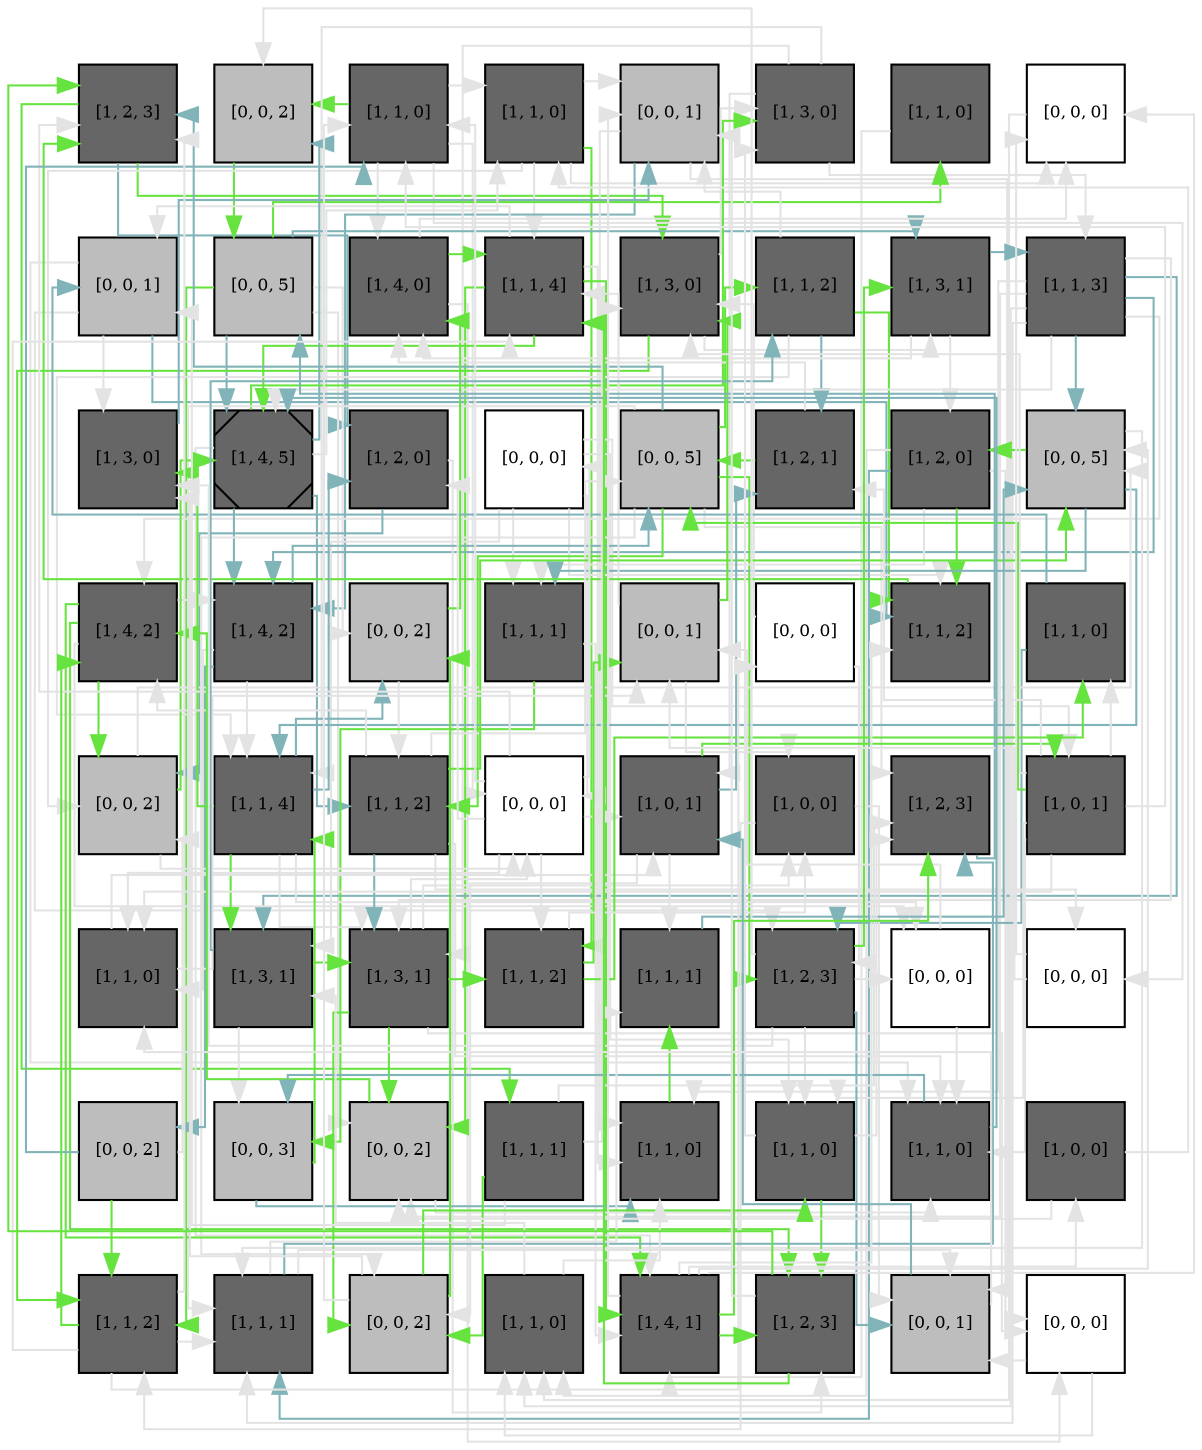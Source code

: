 digraph layout  {
rankdir=TB;
splines=ortho;
node [fixedsize=false, style=filled, width="0.6"];
edge [constraint=false];
0 [fillcolor="#666666", fontsize=8, label="[1, 2, 3]", shape=square, tooltip="name:  IkB ,\nin_degree: 5,\nout_degree: 3"];
1 [fillcolor="#bdbdbd", fontsize=8, label="[0, 0, 2]", shape=square, tooltip="name: None,\nin_degree: 3,\nout_degree: 1"];
2 [fillcolor="#666666", fontsize=8, label="[1, 1, 0]", shape=square, tooltip="name:  TRAF ,\nin_degree: 4,\nout_degree: 5"];
3 [fillcolor="#666666", fontsize=8, label="[1, 1, 0]", shape=square, tooltip="name:  FADD ,\nin_degree: 3,\nout_degree: 5"];
4 [fillcolor="#bdbdbd", fontsize=8, label="[0, 0, 1]", shape=square, tooltip="name: None,\nin_degree: 5,\nout_degree: 3"];
5 [fillcolor="#666666", fontsize=8, label="[1, 3, 0]", shape=square, tooltip="name:  Cas7 ,\nin_degree: 3,\nout_degree: 4"];
6 [fillcolor="#666666", fontsize=8, label="[1, 1, 0]", shape=square, tooltip="name:  Cas3_dummy ,\nin_degree: 1,\nout_degree: 1"];
7 [fillcolor="#FFFFFF", fontsize=8, label="[0, 0, 0]", shape=square, tooltip="name: None,\nin_degree: 4,\nout_degree: 1"];
8 [fillcolor="#bdbdbd", fontsize=8, label="[0, 0, 1]", shape=square, tooltip="name: None,\nin_degree: 3,\nout_degree: 4"];
9 [fillcolor="#bdbdbd", fontsize=8, label="[0, 0, 5]", shape=square, tooltip="name: None,\nin_degree: 2,\nout_degree: 6"];
10 [fillcolor="#666666", fontsize=8, label="[1, 4, 0]", shape=square, tooltip="name:  BID ,\nin_degree: 4,\nout_degree: 3"];
11 [fillcolor="#666666", fontsize=8, label="[1, 1, 4]", shape=square, tooltip="name:  TRADD ,\nin_degree: 5,\nout_degree: 5"];
12 [fillcolor="#666666", fontsize=8, label="[1, 3, 0]", shape=square, tooltip="name:  Cas8 ,\nin_degree: 5,\nout_degree: 3"];
13 [fillcolor="#666666", fontsize=8, label="[1, 1, 2]", shape=square, tooltip="name:  GFR ,\nin_degree: 2,\nout_degree: 4"];
14 [fillcolor="#666666", fontsize=8, label="[1, 3, 1]", shape=square, tooltip="name:  p53 ,\nin_degree: 3,\nout_degree: 3"];
15 [fillcolor="#666666", fontsize=8, label="[1, 1, 3]", shape=square, tooltip="name:  Apaf1 ,\nin_degree: 2,\nout_degree: 10"];
16 [fillcolor="#666666", fontsize=8, label="[1, 3, 0]", shape=square, tooltip="name:  IKK ,\nin_degree: 4,\nout_degree: 1"];
17 [fillcolor="#666666", fontsize=8, label="[1, 4, 5]", shape=Msquare, tooltip="name:  IAP ,\nin_degree: 5,\nout_degree: 6"];
18 [fillcolor="#666666", fontsize=8, label="[1, 2, 0]", shape=square, tooltip="name:  BAD ,\nin_degree: 3,\nout_degree: 2"];
19 [fillcolor="#FFFFFF", fontsize=8, label="[0, 0, 0]", shape=square, tooltip="name: None,\nin_degree: 1,\nout_degree: 6"];
20 [fillcolor="#bdbdbd", fontsize=8, label="[0, 0, 5]", shape=square, tooltip="name: None,\nin_degree: 4,\nout_degree: 7"];
21 [fillcolor="#666666", fontsize=8, label="[1, 2, 1]", shape=square, tooltip="name:  Mdm2 ,\nin_degree: 3,\nout_degree: 2"];
22 [fillcolor="#666666", fontsize=8, label="[1, 2, 0]", shape=square, tooltip="name:  Cas6 ,\nin_degree: 2,\nout_degree: 5"];
23 [fillcolor="#bdbdbd", fontsize=8, label="[0, 0, 5]", shape=square, tooltip="name: None,\nin_degree: 5,\nout_degree: 4"];
24 [fillcolor="#666666", fontsize=8, label="[1, 4, 2]", shape=square, tooltip="name:  APC ,\nin_degree: 4,\nout_degree: 5"];
25 [fillcolor="#666666", fontsize=8, label="[1, 4, 2]", shape=square, tooltip="name:  Cas9 ,\nin_degree: 4,\nout_degree: 4"];
26 [fillcolor="#bdbdbd", fontsize=8, label="[0, 0, 2]", shape=square, tooltip="name: None,\nin_degree: 3,\nout_degree: 2"];
27 [fillcolor="#666666", fontsize=8, label="[1, 1, 1]", shape=square, tooltip="name:  NIK ,\nin_degree: 3,\nout_degree: 2"];
28 [fillcolor="#bdbdbd", fontsize=8, label="[0, 0, 1]", shape=square, tooltip="name: None,\nin_degree: 4,\nout_degree: 3"];
29 [fillcolor="#FFFFFF", fontsize=8, label="[0, 0, 0]", shape=square, tooltip="name: None,\nin_degree: 1,\nout_degree: 2"];
30 [fillcolor="#666666", fontsize=8, label="[1, 1, 2]", shape=square, tooltip="name:  TNFR2 ,\nin_degree: 5,\nout_degree: 1"];
31 [fillcolor="#666666", fontsize=8, label="[1, 1, 0]", shape=square, tooltip="name:  AKT ,\nin_degree: 2,\nout_degree: 2"];
32 [fillcolor="#bdbdbd", fontsize=8, label="[0, 0, 2]", shape=square, tooltip="name: None,\nin_degree: 4,\nout_degree: 3"];
33 [fillcolor="#666666", fontsize=8, label="[1, 1, 4]", shape=square, tooltip="name:  PI3K ,\nin_degree: 5,\nout_degree: 6"];
34 [fillcolor="#666666", fontsize=8, label="[1, 1, 2]", shape=square, tooltip="name:  PIP2 ,\nin_degree: 3,\nout_degree: 6"];
35 [fillcolor="#FFFFFF", fontsize=8, label="[0, 0, 0]", shape=square, tooltip="name: None,\nin_degree: 4,\nout_degree: 7"];
36 [fillcolor="#666666", fontsize=8, label="[1, 0, 1]", shape=square, tooltip="name:  GF ,\nin_degree: 4,\nout_degree: 4"];
37 [fillcolor="#666666", fontsize=8, label="[1, 0, 0]", shape=square, tooltip="name: GF,\nin_degree: 3,\nout_degree: 2"];
38 [fillcolor="#666666", fontsize=8, label="[1, 2, 3]", shape=square, tooltip="name:  DNADamageEvent ,\nin_degree: 5,\nout_degree: 1"];
39 [fillcolor="#666666", fontsize=8, label="[1, 0, 1]", shape=square, tooltip="name:  TNF ,\nin_degree: 2,\nout_degree: 8"];
40 [fillcolor="#666666", fontsize=8, label="[1, 1, 0]", shape=square, tooltip="name:  TNFR1 ,\nin_degree: 4,\nout_degree: 2"];
41 [fillcolor="#666666", fontsize=8, label="[1, 3, 1]", shape=square, tooltip="name:  PIP3 ,\nin_degree: 4,\nout_degree: 3"];
42 [fillcolor="#666666", fontsize=8, label="[1, 3, 1]", shape=square, tooltip="name:  BclX ,\nin_degree: 5,\nout_degree: 6"];
43 [fillcolor="#666666", fontsize=8, label="[1, 1, 2]", shape=square, tooltip="name:  cFLIP ,\nin_degree: 3,\nout_degree: 3"];
44 [fillcolor="#666666", fontsize=8, label="[1, 1, 1]", shape=square, tooltip="name:  RIP ,\nin_degree: 3,\nout_degree: 1"];
45 [fillcolor="#666666", fontsize=8, label="[1, 2, 3]", shape=square, tooltip="name:  JNKK ,\nin_degree: 4,\nout_degree: 6"];
46 [fillcolor="#FFFFFF", fontsize=8, label="[0, 0, 0]", shape=square, tooltip="name: None,\nin_degree: 3,\nout_degree: 2"];
47 [fillcolor="#FFFFFF", fontsize=8, label="[0, 0, 0]", shape=square, tooltip="name: None,\nin_degree: 2,\nout_degree: 2"];
48 [fillcolor="#bdbdbd", fontsize=8, label="[0, 0, 2]", shape=square, tooltip="name: None,\nin_degree: 1,\nout_degree: 3"];
49 [fillcolor="#bdbdbd", fontsize=8, label="[0, 0, 3]", shape=square, tooltip="name: None,\nin_degree: 3,\nout_degree: 2"];
50 [fillcolor="#bdbdbd", fontsize=8, label="[0, 0, 2]", shape=square, tooltip="name: None,\nin_degree: 5,\nout_degree: 2"];
51 [fillcolor="#666666", fontsize=8, label="[1, 1, 1]", shape=square, tooltip="name:  A20 ,\nin_degree: 1,\nout_degree: 4"];
52 [fillcolor="#666666", fontsize=8, label="[1, 1, 0]", shape=square, tooltip="name:  TRAF2 ,\nin_degree: 5,\nout_degree: 1"];
53 [fillcolor="#666666", fontsize=8, label="[1, 1, 0]", shape=square, tooltip="name:  NFkB ,\nin_degree: 4,\nout_degree: 3"];
54 [fillcolor="#666666", fontsize=8, label="[1, 1, 0]", shape=square, tooltip="name:  JNK ,\nin_degree: 5,\nout_degree: 2"];
55 [fillcolor="#666666", fontsize=8, label="[1, 0, 0]", shape=square, tooltip="name: TNF,\nin_degree: 1,\nout_degree: 2"];
56 [fillcolor="#666666", fontsize=8, label="[1, 1, 2]", shape=square, tooltip="name:  MEKK1 ,\nin_degree: 4,\nout_degree: 5"];
57 [fillcolor="#666666", fontsize=8, label="[1, 1, 1]", shape=square, tooltip="name:  Cas12 ,\nin_degree: 5,\nout_degree: 3"];
58 [fillcolor="#bdbdbd", fontsize=8, label="[0, 0, 2]", shape=square, tooltip="name: None,\nin_degree: 4,\nout_degree: 4"];
59 [fillcolor="#666666", fontsize=8, label="[1, 1, 0]", shape=square, tooltip="name:  PTEN ,\nin_degree: 4,\nout_degree: 2"];
60 [fillcolor="#666666", fontsize=8, label="[1, 4, 1]", shape=square, tooltip="name:  Cas3 ,\nin_degree: 5,\nout_degree: 7"];
61 [fillcolor="#666666", fontsize=8, label="[1, 2, 3]", shape=square, tooltip="name:  Mito ,\nin_degree: 4,\nout_degree: 3"];
62 [fillcolor="#bdbdbd", fontsize=8, label="[0, 0, 1]", shape=square, tooltip="name: None,\nin_degree: 5,\nout_degree: 2"];
63 [fillcolor="#FFFFFF", fontsize=8, label="[0, 0, 0]", shape=square, tooltip="name: None,\nin_degree: 3,\nout_degree: 2"];
0 -> 12  [color="#67E33F", style="penwidth(0.1)", tooltip="22( Cas6 ) to 12( Cas8 )", weight=1];
0 -> 51  [color="#67E33F", style="penwidth(0.1)", tooltip="0( IkB ) to 53( NFkB )", weight=1];
0 -> 18  [color="#81B4B9", style="penwidth(0.1)", tooltip="31( AKT ) to 18( BAD )", weight=1];
1 -> 9  [color="#67E33F", style="penwidth(0.1)", tooltip="2( TRAF ) to 56( MEKK1 )", weight=1];
2 -> 1  [color="#67E33F", style="penwidth(0.1)", tooltip="2( TRAF ) to 56( MEKK1 )", weight=1];
2 -> 3  [color=grey89, style="penwidth(0.1)", tooltip=" ", weight=1];
2 -> 10  [color=grey89, style="penwidth(0.1)", tooltip=" ", weight=1];
2 -> 47  [color=grey89, style="penwidth(0.1)", tooltip=" ", weight=1];
2 -> 35  [color=grey89, style="penwidth(0.1)", tooltip=" ", weight=1];
3 -> 4  [color=grey89, style="penwidth(0.1)", tooltip=" ", weight=1];
3 -> 11  [color=grey89, style="penwidth(0.1)", tooltip=" ", weight=1];
3 -> 32  [color=grey89, style="penwidth(0.1)", tooltip=" ", weight=1];
3 -> 43  [color="#67E33F", style="penwidth(0.1)", tooltip="3( FADD ) to 12( Cas8 )", weight=1];
3 -> 7  [color=grey89, style="penwidth(0.1)", tooltip=" ", weight=1];
4 -> 62  [color=grey89, style="penwidth(0.1)", tooltip=" ", weight=1];
4 -> 52  [color=grey89, style="penwidth(0.1)", tooltip=" ", weight=1];
4 -> 25  [color="#81B4B9", style="penwidth(0.1)", tooltip="16( IKK ) to 0( IkB )", weight=1];
5 -> 15  [color=grey89, style="penwidth(0.1)", tooltip=" ", weight=1];
5 -> 42  [color=grey89, style="penwidth(0.1)", tooltip=" ", weight=1];
5 -> 36  [color=grey89, style="penwidth(0.1)", tooltip=" ", weight=1];
5 -> 33  [color=grey89, style="penwidth(0.1)", tooltip=" ", weight=1];
6 -> 60  [color=grey89, style="penwidth(0.1)", tooltip=" ", weight=1];
7 -> 59  [color=grey89, style="penwidth(0.1)", tooltip=" ", weight=1];
8 -> 16  [color=grey89, style="penwidth(0.1)", tooltip=" ", weight=1];
8 -> 30  [color="#81B4B9", style="penwidth(0.1)", tooltip="31( AKT ) to 18( BAD )", weight=1];
8 -> 45  [color=grey89, style="penwidth(0.1)", tooltip=" ", weight=1];
8 -> 54  [color=grey89, style="penwidth(0.1)", tooltip=" ", weight=1];
9 -> 17  [color="#81B4B9", style="penwidth(0.1)", tooltip="57( Cas12 ) to 25( Cas9 )", weight=1];
9 -> 56  [color="#67E33F", style="penwidth(0.1)", tooltip="2( TRAF ) to 56( MEKK1 )", weight=1];
9 -> 26  [color=grey89, style="penwidth(0.1)", tooltip=" ", weight=1];
9 -> 50  [color=grey89, style="penwidth(0.1)", tooltip=" ", weight=1];
9 -> 14  [color="#81B4B9", style="penwidth(0.1)", tooltip="54( JNK ) to 14( p53 )", weight=1];
9 -> 6  [color="#67E33F", style="penwidth(0.1)", tooltip="60( Cas3 ) to 6( Cas3_dummy )", weight=1];
10 -> 11  [color="#67E33F", style="penwidth(0.1)", tooltip="10( BID ) to 61( Mito )", weight=1];
10 -> 63  [color=grey89, style="penwidth(0.1)", tooltip=" ", weight=1];
10 -> 7  [color=grey89, style="penwidth(0.1)", tooltip=" ", weight=1];
11 -> 8  [color=grey89, style="penwidth(0.1)", tooltip=" ", weight=1];
11 -> 60  [color="#67E33F", style="penwidth(0.1)", tooltip="10( BID ) to 61( Mito )", weight=1];
11 -> 50  [color="#67E33F", style="penwidth(0.1)", tooltip="61( Mito ) to 24( APC )", weight=1];
11 -> 52  [color=grey89, style="penwidth(0.1)", tooltip=" ", weight=1];
11 -> 17  [color="#67E33F", style="penwidth(0.1)", tooltip="60( Cas3 ) to 17( IAP )", weight=1];
12 -> 14  [color=grey89, style="penwidth(0.1)", tooltip=" ", weight=1];
12 -> 56  [color="#67E33F", style="penwidth(0.1)", tooltip="12( Cas8 ) to 60( Cas3 )", weight=1];
12 -> 5  [color=grey89, style="penwidth(0.1)", tooltip=" ", weight=1];
13 -> 21  [color="#81B4B9", style="penwidth(0.1)", tooltip="14( p53 ) to 21( Mdm2 )", weight=1];
13 -> 33  [color=grey89, style="penwidth(0.1)", tooltip=" ", weight=1];
13 -> 30  [color="#67E33F", style="penwidth(0.1)", tooltip="39( TNF ) to 30( TNFR2 )", weight=1];
13 -> 4  [color=grey89, style="penwidth(0.1)", tooltip=" ", weight=1];
14 -> 15  [color="#81B4B9", style="penwidth(0.1)", tooltip="14( p53 ) to 21( Mdm2 )", weight=1];
14 -> 22  [color=grey89, style="penwidth(0.1)", tooltip=" ", weight=1];
14 -> 10  [color=grey89, style="penwidth(0.1)", tooltip=" ", weight=1];
15 -> 23  [color="#81B4B9", style="penwidth(0.1)", tooltip="14( p53 ) to 18( BAD )", weight=1];
15 -> 42  [color=grey89, style="penwidth(0.1)", tooltip=" ", weight=1];
15 -> 25  [color="#81B4B9", style="penwidth(0.1)", tooltip="31( AKT ) to 25( Cas9 )", weight=1];
15 -> 41  [color="#81B4B9", style="penwidth(0.1)", tooltip="14( p53 ) to 21( Mdm2 )", weight=1];
15 -> 24  [color=grey89, style="penwidth(0.1)", tooltip=" ", weight=1];
15 -> 17  [color=grey89, style="penwidth(0.1)", tooltip=" ", weight=1];
15 -> 50  [color=grey89, style="penwidth(0.1)", tooltip=" ", weight=1];
15 -> 59  [color=grey89, style="penwidth(0.1)", tooltip=" ", weight=1];
15 -> 52  [color=grey89, style="penwidth(0.1)", tooltip=" ", weight=1];
15 -> 57  [color=grey89, style="penwidth(0.1)", tooltip=" ", weight=1];
16 -> 4  [color="#81B4B9", style="penwidth(0.1)", tooltip="16( IKK ) to 0( IkB )", weight=1];
17 -> 25  [color="#81B4B9", style="penwidth(0.1)", tooltip="57( Cas12 ) to 25( Cas9 )", weight=1];
17 -> 34  [color="#81B4B9", style="penwidth(0.1)", tooltip="18( BAD ) to 42( BclX )", weight=1];
17 -> 60  [color=grey89, style="penwidth(0.1)", tooltip=" ", weight=1];
17 -> 3  [color=grey89, style="penwidth(0.1)", tooltip=" ", weight=1];
17 -> 5  [color="#67E33F", style="penwidth(0.1)", tooltip="24( APC ) to 5( Cas7 )", weight=1];
17 -> 1  [color="#81B4B9", style="penwidth(0.1)", tooltip="54( JNK ) to 14( p53 )", weight=1];
18 -> 61  [color=grey89, style="penwidth(0.1)", tooltip=" ", weight=1];
18 -> 32  [color="#81B4B9", style="penwidth(0.1)", tooltip="18( BAD ) to 42( BclX )", weight=1];
19 -> 27  [color=grey89, style="penwidth(0.1)", tooltip=" ", weight=1];
19 -> 41  [color=grey89, style="penwidth(0.1)", tooltip=" ", weight=1];
19 -> 35  [color=grey89, style="penwidth(0.1)", tooltip=" ", weight=1];
19 -> 30  [color=grey89, style="penwidth(0.1)", tooltip=" ", weight=1];
19 -> 53  [color=grey89, style="penwidth(0.1)", tooltip=" ", weight=1];
19 -> 39  [color=grey89, style="penwidth(0.1)", tooltip=" ", weight=1];
20 -> 13  [color="#67E33F", style="penwidth(0.1)", tooltip="36( GF ) to 13( GFR )", weight=1];
20 -> 45  [color="#67E33F", style="penwidth(0.1)", tooltip="21( Mdm2 ) to 14( p53 )", weight=1];
20 -> 34  [color="#67E33F", style="penwidth(0.1)", tooltip="13( GFR ) to 34( PIP2 )", weight=1];
20 -> 0  [color="#81B4B9", style="penwidth(0.1)", tooltip="16( IKK ) to 0( IkB )", weight=1];
20 -> 58  [color=grey89, style="penwidth(0.1)", tooltip=" ", weight=1];
20 -> 38  [color=grey89, style="penwidth(0.1)", tooltip=" ", weight=1];
20 -> 57  [color=grey89, style="penwidth(0.1)", tooltip=" ", weight=1];
21 -> 10  [color=grey89, style="penwidth(0.1)", tooltip=" ", weight=1];
21 -> 20  [color="#67E33F", style="penwidth(0.1)", tooltip="21( Mdm2 ) to 14( p53 )", weight=1];
22 -> 30  [color="#67E33F", style="penwidth(0.1)", tooltip="22( Cas6 ) to 12( Cas8 )", weight=1];
22 -> 59  [color=grey89, style="penwidth(0.1)", tooltip=" ", weight=1];
22 -> 27  [color=grey89, style="penwidth(0.1)", tooltip=" ", weight=1];
22 -> 57  [color="#81B4B9", style="penwidth(0.1)", tooltip="22( Cas6 ) to 17( IAP )", weight=1];
22 -> 63  [color=grey89, style="penwidth(0.1)", tooltip=" ", weight=1];
23 -> 27  [color="#81B4B9", style="penwidth(0.1)", tooltip="44( RIP ) to 52( TRAF2 )", weight=1];
23 -> 57  [color=grey89, style="penwidth(0.1)", tooltip=" ", weight=1];
23 -> 22  [color="#67E33F", style="penwidth(0.1)", tooltip="17( IAP ) to 22( Cas6 )", weight=1];
23 -> 33  [color="#81B4B9", style="penwidth(0.1)", tooltip="14( p53 ) to 18( BAD )", weight=1];
24 -> 25  [color=grey89, style="penwidth(0.1)", tooltip=" ", weight=1];
24 -> 32  [color="#67E33F", style="penwidth(0.1)", tooltip="24( APC ) to 5( Cas7 )", weight=1];
24 -> 46  [color=grey89, style="penwidth(0.1)", tooltip=" ", weight=1];
24 -> 61  [color="#67E33F", style="penwidth(0.1)", tooltip="42( BclX ) to 61( Mito )", weight=1];
24 -> 60  [color="#67E33F", style="penwidth(0.1)", tooltip="12( Cas8 ) to 60( Cas3 )", weight=1];
25 -> 33  [color=grey89, style="penwidth(0.1)", tooltip=" ", weight=1];
25 -> 40  [color=grey89, style="penwidth(0.1)", tooltip=" ", weight=1];
25 -> 48  [color="#81B4B9", style="penwidth(0.1)", tooltip="11( TRADD ) to 2( TRAF )", weight=1];
25 -> 20  [color="#81B4B9", style="penwidth(0.1)", tooltip="16( IKK ) to 0( IkB )", weight=1];
26 -> 34  [color=grey89, style="penwidth(0.1)", tooltip=" ", weight=1];
26 -> 10  [color="#67E33F", style="penwidth(0.1)", tooltip="42( BclX ) to 10( BID )", weight=1];
27 -> 60  [color=grey89, style="penwidth(0.1)", tooltip=" ", weight=1];
27 -> 49  [color="#67E33F", style="penwidth(0.1)", tooltip="27( NIK ) to 16( IKK )", weight=1];
28 -> 12  [color="#67E33F", style="penwidth(0.1)", tooltip="3( FADD ) to 12( Cas8 )", weight=1];
28 -> 11  [color=grey89, style="penwidth(0.1)", tooltip=" ", weight=1];
28 -> 37  [color=grey89, style="penwidth(0.1)", tooltip=" ", weight=1];
29 -> 12  [color=grey89, style="penwidth(0.1)", tooltip=" ", weight=1];
29 -> 45  [color=grey89, style="penwidth(0.1)", tooltip=" ", weight=1];
30 -> 0  [color="#67E33F", style="penwidth(0.1)", tooltip="22( Cas6 ) to 12( Cas8 )", weight=1];
31 -> 45  [color="#81B4B9", style="penwidth(0.1)", tooltip="31( AKT ) to 21( Mdm2 )", weight=1];
31 -> 8  [color="#81B4B9", style="penwidth(0.1)", tooltip="31( AKT ) to 18( BAD )", weight=1];
32 -> 35  [color=grey89, style="penwidth(0.1)", tooltip=" ", weight=1];
32 -> 17  [color="#67E33F", style="penwidth(0.1)", tooltip="24( APC ) to 5( Cas7 )", weight=1];
32 -> 23  [color=grey89, style="penwidth(0.1)", tooltip=" ", weight=1];
33 -> 41  [color="#67E33F", style="penwidth(0.1)", tooltip="34( PIP2 ) to 41( PIP3 )", weight=1];
33 -> 26  [color="#81B4B9", style="penwidth(0.1)", tooltip="54( JNK ) to 10( BID )", weight=1];
33 -> 16  [color="#67E33F", style="penwidth(0.1)", tooltip="27( NIK ) to 16( IKK )", weight=1];
33 -> 46  [color=grey89, style="penwidth(0.1)", tooltip=" ", weight=1];
33 -> 18  [color="#81B4B9", style="penwidth(0.1)", tooltip="14( p53 ) to 18( BAD )", weight=1];
33 -> 42  [color=grey89, style="penwidth(0.1)", tooltip=" ", weight=1];
34 -> 42  [color="#81B4B9", style="penwidth(0.1)", tooltip="18( BAD ) to 42( BclX )", weight=1];
34 -> 47  [color=grey89, style="penwidth(0.1)", tooltip=" ", weight=1];
34 -> 24  [color=grey89, style="penwidth(0.1)", tooltip=" ", weight=1];
34 -> 54  [color=grey89, style="penwidth(0.1)", tooltip=" ", weight=1];
34 -> 23  [color="#67E33F", style="penwidth(0.1)", tooltip="34( PIP2 ) to 41( PIP3 )", weight=1];
34 -> 20  [color=grey89, style="penwidth(0.1)", tooltip=" ", weight=1];
35 -> 36  [color=grey89, style="penwidth(0.1)", tooltip=" ", weight=1];
35 -> 43  [color=grey89, style="penwidth(0.1)", tooltip=" ", weight=1];
35 -> 18  [color=grey89, style="penwidth(0.1)", tooltip=" ", weight=1];
35 -> 2  [color=grey89, style="penwidth(0.1)", tooltip=" ", weight=1];
35 -> 0  [color=grey89, style="penwidth(0.1)", tooltip=" ", weight=1];
35 -> 19  [color=grey89, style="penwidth(0.1)", tooltip=" ", weight=1];
35 -> 40  [color=grey89, style="penwidth(0.1)", tooltip=" ", weight=1];
36 -> 44  [color=grey89, style="penwidth(0.1)", tooltip=" ", weight=1];
36 -> 39  [color="#67E33F", style="penwidth(0.1)", tooltip="36( GF ) to 13( GFR )", weight=1];
36 -> 21  [color="#81B4B9", style="penwidth(0.1)", tooltip="31( AKT ) to 21( Mdm2 )", weight=1];
36 -> 58  [color=grey89, style="penwidth(0.1)", tooltip=" ", weight=1];
37 -> 56  [color=grey89, style="penwidth(0.1)", tooltip=" ", weight=1];
37 -> 62  [color=grey89, style="penwidth(0.1)", tooltip=" ", weight=1];
38 -> 9  [color="#81B4B9", style="penwidth(0.1)", tooltip="57( Cas12 ) to 25( Cas9 )", weight=1];
39 -> 21  [color=grey89, style="penwidth(0.1)", tooltip=" ", weight=1];
39 -> 20  [color="#67E33F", style="penwidth(0.1)", tooltip="36( GF ) to 13( GFR )", weight=1];
39 -> 54  [color=grey89, style="penwidth(0.1)", tooltip=" ", weight=1];
39 -> 53  [color=grey89, style="penwidth(0.1)", tooltip=" ", weight=1];
39 -> 12  [color=grey89, style="penwidth(0.1)", tooltip=" ", weight=1];
39 -> 31  [color=grey89, style="penwidth(0.1)", tooltip=" ", weight=1];
39 -> 40  [color=grey89, style="penwidth(0.1)", tooltip=" ", weight=1];
39 -> 2  [color=grey89, style="penwidth(0.1)", tooltip=" ", weight=1];
40 -> 36  [color=grey89, style="penwidth(0.1)", tooltip=" ", weight=1];
40 -> 28  [color=grey89, style="penwidth(0.1)", tooltip=" ", weight=1];
41 -> 42  [color="#67E33F", style="penwidth(0.1)", tooltip="41( PIP3 ) to 31( AKT )", weight=1];
41 -> 49  [color=grey89, style="penwidth(0.1)", tooltip=" ", weight=1];
41 -> 13  [color="#81B4B9", style="penwidth(0.1)", tooltip="14( p53 ) to 21( Mdm2 )", weight=1];
42 -> 43  [color="#67E33F", style="penwidth(0.1)", tooltip="41( PIP3 ) to 31( AKT )", weight=1];
42 -> 50  [color="#67E33F", style="penwidth(0.1)", tooltip="42( BclX ) to 61( Mito )", weight=1];
42 -> 37  [color=grey89, style="penwidth(0.1)", tooltip=" ", weight=1];
42 -> 58  [color="#67E33F", style="penwidth(0.1)", tooltip="42( BclX ) to 10( BID )", weight=1];
42 -> 63  [color=grey89, style="penwidth(0.1)", tooltip=" ", weight=1];
42 -> 35  [color=grey89, style="penwidth(0.1)", tooltip=" ", weight=1];
43 -> 28  [color="#67E33F", style="penwidth(0.1)", tooltip="3( FADD ) to 12( Cas8 )", weight=1];
43 -> 37  [color=grey89, style="penwidth(0.1)", tooltip=" ", weight=1];
43 -> 31  [color="#67E33F", style="penwidth(0.1)", tooltip="41( PIP3 ) to 31( AKT )", weight=1];
44 -> 23  [color="#81B4B9", style="penwidth(0.1)", tooltip="44( RIP ) to 52( TRAF2 )", weight=1];
45 -> 46  [color=grey89, style="penwidth(0.1)", tooltip=" ", weight=1];
45 -> 53  [color=grey89, style="penwidth(0.1)", tooltip=" ", weight=1];
45 -> 62  [color="#81B4B9", style="penwidth(0.1)", tooltip="31( AKT ) to 21( Mdm2 )", weight=1];
45 -> 1  [color=grey89, style="penwidth(0.1)", tooltip=" ", weight=1];
45 -> 14  [color="#67E33F", style="penwidth(0.1)", tooltip="21( Mdm2 ) to 14( p53 )", weight=1];
45 -> 16  [color=grey89, style="penwidth(0.1)", tooltip=" ", weight=1];
46 -> 54  [color=grey89, style="penwidth(0.1)", tooltip=" ", weight=1];
46 -> 28  [color=grey89, style="penwidth(0.1)", tooltip=" ", weight=1];
47 -> 28  [color=grey89, style="penwidth(0.1)", tooltip=" ", weight=1];
47 -> 7  [color=grey89, style="penwidth(0.1)", tooltip=" ", weight=1];
48 -> 56  [color="#67E33F", style="penwidth(0.1)", tooltip="25( Cas9 ) to 24( APC )", weight=1];
48 -> 2  [color="#81B4B9", style="penwidth(0.1)", tooltip="11( TRADD ) to 2( TRAF )", weight=1];
48 -> 32  [color=grey89, style="penwidth(0.1)", tooltip=" ", weight=1];
49 -> 33  [color="#67E33F", style="penwidth(0.1)", tooltip="27( NIK ) to 16( IKK )", weight=1];
49 -> 52  [color="#81B4B9", style="penwidth(0.1)", tooltip="44( RIP ) to 52( TRAF2 )", weight=1];
50 -> 54  [color=grey89, style="penwidth(0.1)", tooltip=" ", weight=1];
50 -> 24  [color="#67E33F", style="penwidth(0.1)", tooltip="61( Mito ) to 24( APC )", weight=1];
51 -> 58  [color="#67E33F", style="penwidth(0.1)", tooltip="0( IkB ) to 53( NFkB )", weight=1];
51 -> 8  [color=grey89, style="penwidth(0.1)", tooltip=" ", weight=1];
51 -> 38  [color=grey89, style="penwidth(0.1)", tooltip=" ", weight=1];
51 -> 12  [color=grey89, style="penwidth(0.1)", tooltip=" ", weight=1];
52 -> 44  [color="#67E33F", style="penwidth(0.1)", tooltip="52( TRAF2 ) to 27( NIK )", weight=1];
53 -> 61  [color="#67E33F", style="penwidth(0.1)", tooltip="53( NFkB ) to 51( A20 )", weight=1];
53 -> 5  [color=grey89, style="penwidth(0.1)", tooltip=" ", weight=1];
53 -> 38  [color=grey89, style="penwidth(0.1)", tooltip=" ", weight=1];
54 -> 49  [color="#81B4B9", style="penwidth(0.1)", tooltip="54( JNK ) to 10( BID )", weight=1];
54 -> 17  [color="#81B4B9", style="penwidth(0.1)", tooltip="54( JNK ) to 14( p53 )", weight=1];
55 -> 50  [color=grey89, style="penwidth(0.1)", tooltip=" ", weight=1];
55 -> 3  [color=grey89, style="penwidth(0.1)", tooltip=" ", weight=1];
56 -> 57  [color=grey89, style="penwidth(0.1)", tooltip=" ", weight=1];
56 -> 0  [color=grey89, style="penwidth(0.1)", tooltip=" ", weight=1];
56 -> 29  [color=grey89, style="penwidth(0.1)", tooltip=" ", weight=1];
56 -> 24  [color="#67E33F", style="penwidth(0.1)", tooltip="25( Cas9 ) to 24( APC )", weight=1];
56 -> 11  [color=grey89, style="penwidth(0.1)", tooltip=" ", weight=1];
57 -> 62  [color=grey89, style="penwidth(0.1)", tooltip=" ", weight=1];
57 -> 38  [color="#81B4B9", style="penwidth(0.1)", tooltip="57( Cas12 ) to 25( Cas9 )", weight=1];
57 -> 44  [color=grey89, style="penwidth(0.1)", tooltip=" ", weight=1];
58 -> 53  [color="#67E33F", style="penwidth(0.1)", tooltip="0( IkB ) to 53( NFkB )", weight=1];
58 -> 26  [color="#67E33F", style="penwidth(0.1)", tooltip="42( BclX ) to 10( BID )", weight=1];
58 -> 2  [color=grey89, style="penwidth(0.1)", tooltip=" ", weight=1];
58 -> 16  [color=grey89, style="penwidth(0.1)", tooltip=" ", weight=1];
59 -> 52  [color=grey89, style="penwidth(0.1)", tooltip=" ", weight=1];
59 -> 41  [color=grey89, style="penwidth(0.1)", tooltip=" ", weight=1];
60 -> 61  [color="#67E33F", style="penwidth(0.1)", tooltip="60( Cas3 ) to 17( IAP )", weight=1];
60 -> 55  [color=grey89, style="penwidth(0.1)", tooltip=" ", weight=1];
60 -> 4  [color=grey89, style="penwidth(0.1)", tooltip=" ", weight=1];
60 -> 7  [color=grey89, style="penwidth(0.1)", tooltip=" ", weight=1];
60 -> 23  [color=grey89, style="penwidth(0.1)", tooltip=" ", weight=1];
60 -> 30  [color=grey89, style="penwidth(0.1)", tooltip=" ", weight=1];
60 -> 38  [color="#67E33F", style="penwidth(0.1)", tooltip="60( Cas3 ) to 6( Cas3_dummy )", weight=1];
61 -> 4  [color=grey89, style="penwidth(0.1)", tooltip=" ", weight=1];
61 -> 0  [color="#67E33F", style="penwidth(0.1)", tooltip="53( NFkB ) to 51( A20 )", weight=1];
61 -> 11  [color="#67E33F", style="penwidth(0.1)", tooltip="61( Mito ) to 24( APC )", weight=1];
62 -> 40  [color=grey89, style="penwidth(0.1)", tooltip=" ", weight=1];
62 -> 36  [color="#81B4B9", style="penwidth(0.1)", tooltip="31( AKT ) to 21( Mdm2 )", weight=1];
63 -> 62  [color=grey89, style="penwidth(0.1)", tooltip=" ", weight=1];
63 -> 59  [color=grey89, style="penwidth(0.1)", tooltip=" ", weight=1];
edge [constraint=true, style=invis];

0 -> 8 -> 16 -> 24 -> 32 -> 40 -> 48 -> 56;
1 -> 9 -> 17 -> 25 -> 33 -> 41 -> 49 -> 57;
2 -> 10 -> 18 -> 26 -> 34 -> 42 -> 50 -> 58;
3 -> 11 -> 19 -> 27 -> 35 -> 43 -> 51 -> 59;
4 -> 12 -> 20 -> 28 -> 36 -> 44 -> 52 -> 60;
5 -> 13 -> 21 -> 29 -> 37 -> 45 -> 53 -> 61;
6 -> 14 -> 22 -> 30 -> 38 -> 46 -> 54 -> 62;
7 -> 15 -> 23 -> 31 -> 39 -> 47 -> 55 -> 63;
rank = same {0 -> 1 -> 2 -> 3 -> 4 -> 5 -> 6 -> 7};
rank = same {8 -> 9 -> 10 -> 11 -> 12 -> 13 -> 14 -> 15};
rank = same {16 -> 17 -> 18 -> 19 -> 20 -> 21 -> 22 -> 23};
rank = same {24 -> 25 -> 26 -> 27 -> 28 -> 29 -> 30 -> 31};
rank = same {32 -> 33 -> 34 -> 35 -> 36 -> 37 -> 38 -> 39};
rank = same {40 -> 41 -> 42 -> 43 -> 44 -> 45 -> 46 -> 47};
rank = same {48 -> 49 -> 50 -> 51 -> 52 -> 53 -> 54 -> 55};
rank = same {56 -> 57 -> 58 -> 59 -> 60 -> 61 -> 62 -> 63};
}